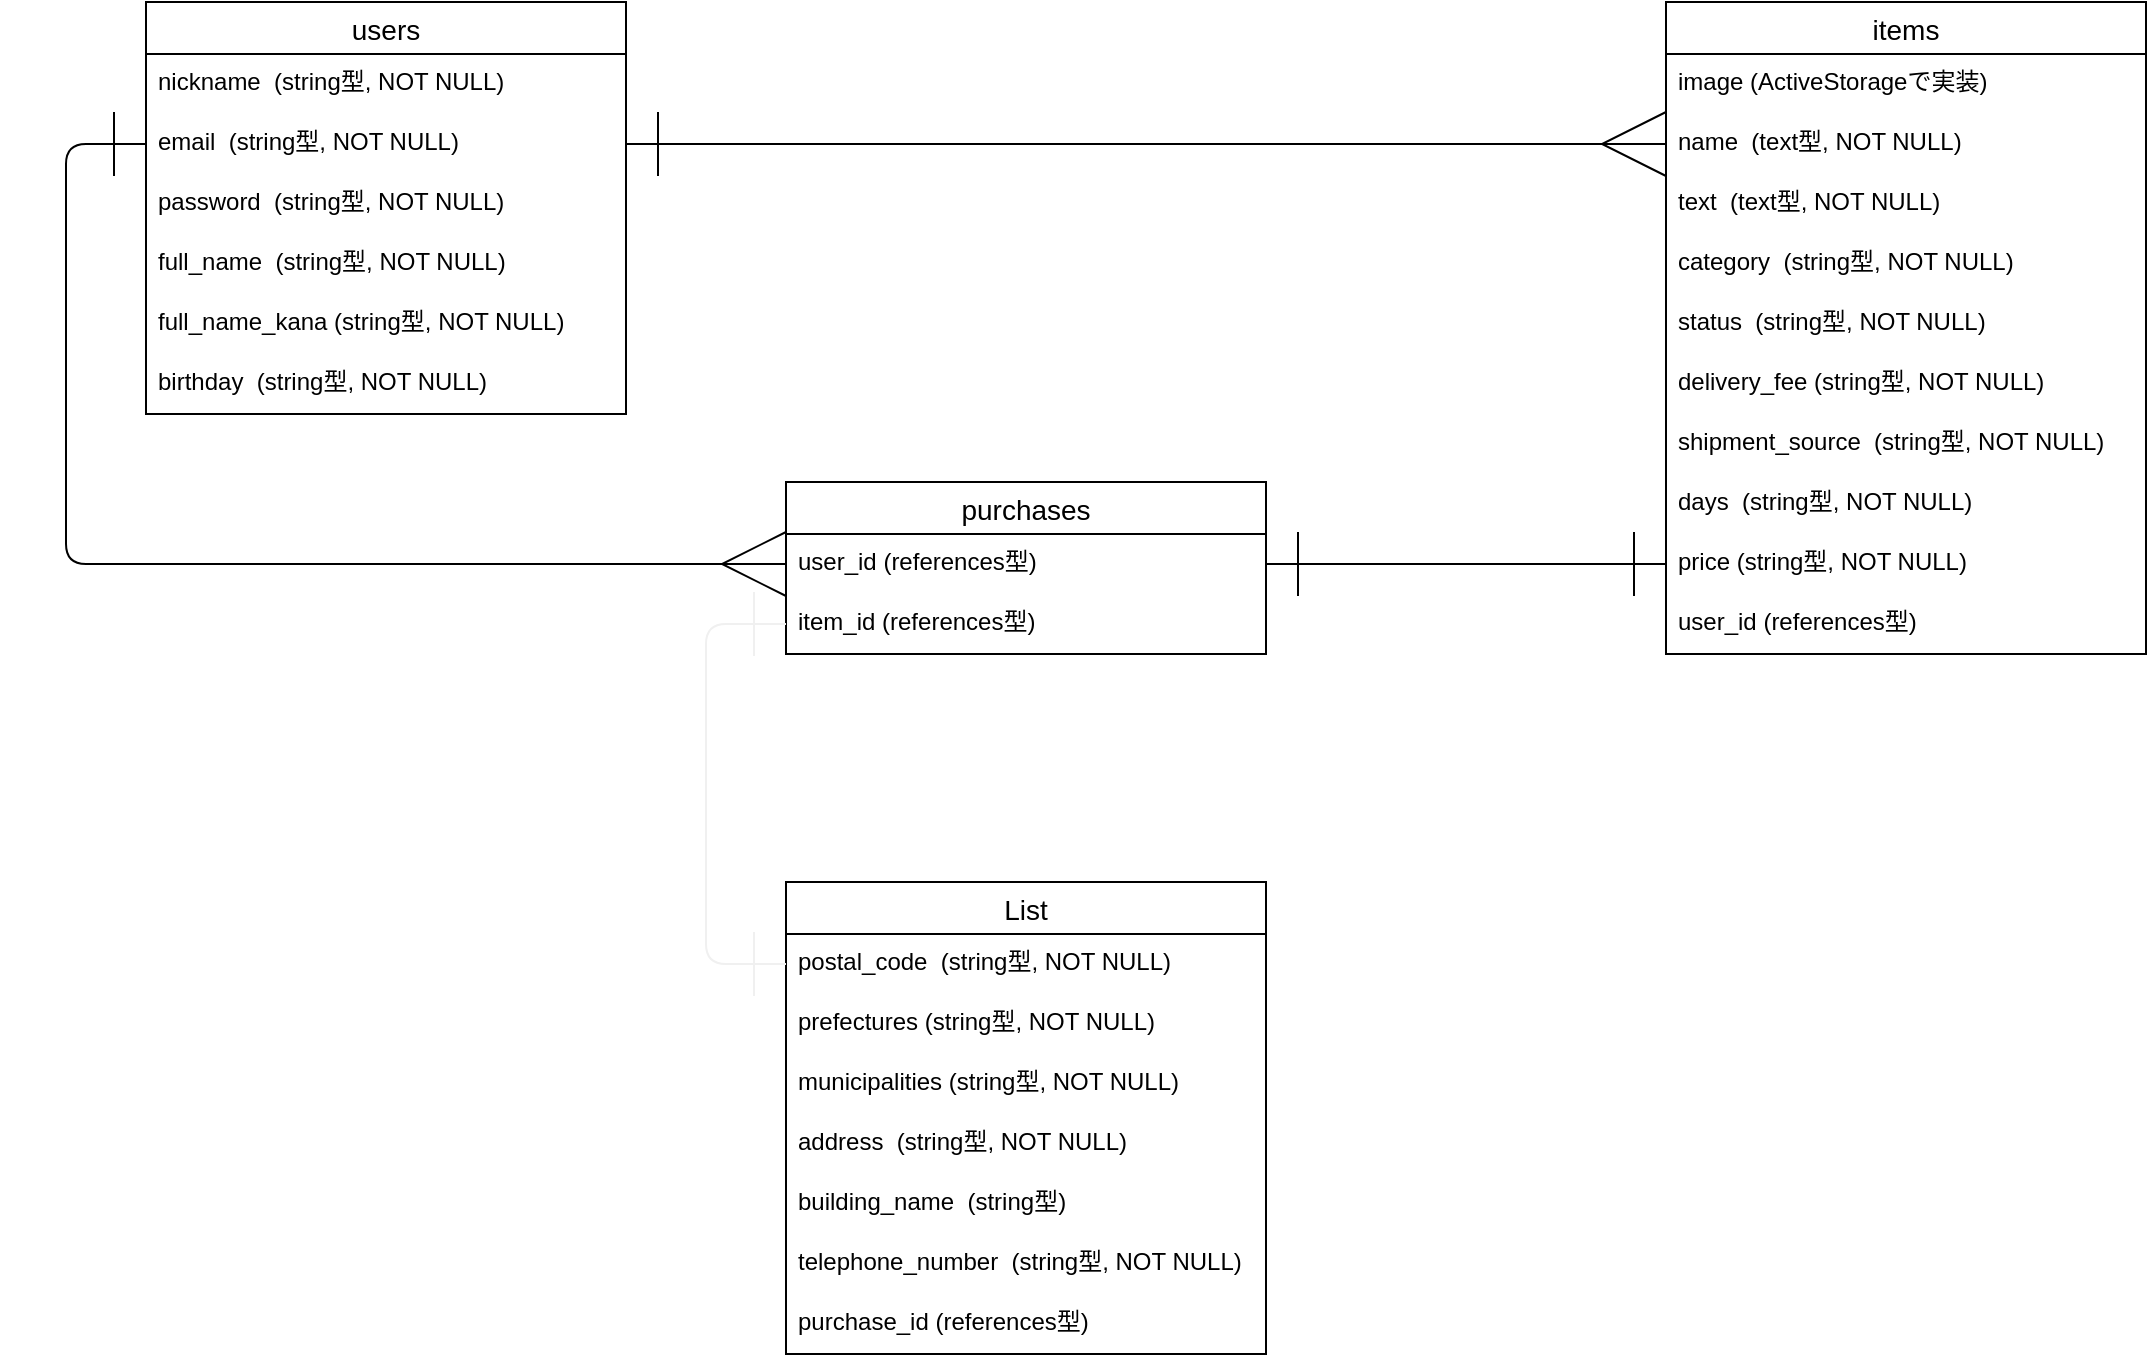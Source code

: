 <mxfile>
    <diagram id="5zrWngdBHm-gk0TzGxE-" name="ページ1">
        <mxGraphModel dx="1197" dy="412" grid="1" gridSize="10" guides="1" tooltips="1" connect="1" arrows="1" fold="1" page="1" pageScale="1" pageWidth="827" pageHeight="1169" math="0" shadow="0">
            <root>
                <mxCell id="0"/>
                <mxCell id="1" parent="0"/>
                <mxCell id="2" value="users" style="swimlane;fontStyle=0;childLayout=stackLayout;horizontal=1;startSize=26;horizontalStack=0;resizeParent=1;resizeParentMax=0;resizeLast=0;collapsible=1;marginBottom=0;align=center;fontSize=14;" parent="1" vertex="1">
                    <mxGeometry x="-40" y="120" width="240" height="206" as="geometry"/>
                </mxCell>
                <mxCell id="3" value="nickname  (string型, NOT NULL)" style="text;strokeColor=none;fillColor=none;spacingLeft=4;spacingRight=4;overflow=hidden;rotatable=0;points=[[0,0.5],[1,0.5]];portConstraint=eastwest;fontSize=12;" parent="2" vertex="1">
                    <mxGeometry y="26" width="240" height="30" as="geometry"/>
                </mxCell>
                <mxCell id="18" value="email  (string型, NOT NULL)" style="text;strokeColor=none;fillColor=none;spacingLeft=4;spacingRight=4;overflow=hidden;rotatable=0;points=[[0,0.5],[1,0.5]];portConstraint=eastwest;fontSize=12;" parent="2" vertex="1">
                    <mxGeometry y="56" width="240" height="30" as="geometry"/>
                </mxCell>
                <mxCell id="14" value="password  (string型, NOT NULL)" style="text;strokeColor=none;fillColor=none;spacingLeft=4;spacingRight=4;overflow=hidden;rotatable=0;points=[[0,0.5],[1,0.5]];portConstraint=eastwest;fontSize=12;" parent="2" vertex="1">
                    <mxGeometry y="86" width="240" height="30" as="geometry"/>
                </mxCell>
                <mxCell id="15" value="full_name  (string型, NOT NULL)" style="text;strokeColor=none;fillColor=none;spacingLeft=4;spacingRight=4;overflow=hidden;rotatable=0;points=[[0,0.5],[1,0.5]];portConstraint=eastwest;fontSize=12;" parent="2" vertex="1">
                    <mxGeometry y="116" width="240" height="30" as="geometry"/>
                </mxCell>
                <mxCell id="17" value="full_name_kana (string型, NOT NULL)" style="text;strokeColor=none;fillColor=none;spacingLeft=4;spacingRight=4;overflow=hidden;rotatable=0;points=[[0,0.5],[1,0.5]];portConstraint=eastwest;fontSize=12;" parent="2" vertex="1">
                    <mxGeometry y="146" width="240" height="30" as="geometry"/>
                </mxCell>
                <mxCell id="16" value="birthday  (string型, NOT NULL)" style="text;strokeColor=none;fillColor=none;spacingLeft=4;spacingRight=4;overflow=hidden;rotatable=0;points=[[0,0.5],[1,0.5]];portConstraint=eastwest;fontSize=12;" parent="2" vertex="1">
                    <mxGeometry y="176" width="240" height="30" as="geometry"/>
                </mxCell>
                <mxCell id="6" value="items" style="swimlane;fontStyle=0;childLayout=stackLayout;horizontal=1;startSize=26;horizontalStack=0;resizeParent=1;resizeParentMax=0;resizeLast=0;collapsible=1;marginBottom=0;align=center;fontSize=14;" parent="1" vertex="1">
                    <mxGeometry x="720" y="120" width="240" height="326" as="geometry"/>
                </mxCell>
                <mxCell id="7" value="image (ActiveStorageで実装)" style="text;strokeColor=none;fillColor=none;spacingLeft=4;spacingRight=4;overflow=hidden;rotatable=0;points=[[0,0.5],[1,0.5]];portConstraint=eastwest;fontSize=12;" parent="6" vertex="1">
                    <mxGeometry y="26" width="240" height="30" as="geometry"/>
                </mxCell>
                <mxCell id="8" value="name  (text型, NOT NULL)" style="text;strokeColor=none;fillColor=none;spacingLeft=4;spacingRight=4;overflow=hidden;rotatable=0;points=[[0,0.5],[1,0.5]];portConstraint=eastwest;fontSize=12;" parent="6" vertex="1">
                    <mxGeometry y="56" width="240" height="30" as="geometry"/>
                </mxCell>
                <mxCell id="28" value="text  (text型, NOT NULL)" style="text;strokeColor=none;fillColor=none;spacingLeft=4;spacingRight=4;overflow=hidden;rotatable=0;points=[[0,0.5],[1,0.5]];portConstraint=eastwest;fontSize=12;" parent="6" vertex="1">
                    <mxGeometry y="86" width="240" height="30" as="geometry"/>
                </mxCell>
                <mxCell id="27" value="category  (string型, NOT NULL)" style="text;strokeColor=none;fillColor=none;spacingLeft=4;spacingRight=4;overflow=hidden;rotatable=0;points=[[0,0.5],[1,0.5]];portConstraint=eastwest;fontSize=12;" parent="6" vertex="1">
                    <mxGeometry y="116" width="240" height="30" as="geometry"/>
                </mxCell>
                <mxCell id="26" value="status  (string型, NOT NULL)" style="text;strokeColor=none;fillColor=none;spacingLeft=4;spacingRight=4;overflow=hidden;rotatable=0;points=[[0,0.5],[1,0.5]];portConstraint=eastwest;fontSize=12;" parent="6" vertex="1">
                    <mxGeometry y="146" width="240" height="30" as="geometry"/>
                </mxCell>
                <mxCell id="25" value="delivery_fee (string型, NOT NULL)" style="text;strokeColor=none;fillColor=none;spacingLeft=4;spacingRight=4;overflow=hidden;rotatable=0;points=[[0,0.5],[1,0.5]];portConstraint=eastwest;fontSize=12;" parent="6" vertex="1">
                    <mxGeometry y="176" width="240" height="30" as="geometry"/>
                </mxCell>
                <mxCell id="24" value="shipment_source  (string型, NOT NULL)" style="text;strokeColor=none;fillColor=none;spacingLeft=4;spacingRight=4;overflow=hidden;rotatable=0;points=[[0,0.5],[1,0.5]];portConstraint=eastwest;fontSize=12;" parent="6" vertex="1">
                    <mxGeometry y="206" width="240" height="30" as="geometry"/>
                </mxCell>
                <mxCell id="23" value="days  (string型, NOT NULL)" style="text;strokeColor=none;fillColor=none;spacingLeft=4;spacingRight=4;overflow=hidden;rotatable=0;points=[[0,0.5],[1,0.5]];portConstraint=eastwest;fontSize=12;" parent="6" vertex="1">
                    <mxGeometry y="236" width="240" height="30" as="geometry"/>
                </mxCell>
                <mxCell id="29" value="price (string型, NOT NULL)" style="text;strokeColor=none;fillColor=none;spacingLeft=4;spacingRight=4;overflow=hidden;rotatable=0;points=[[0,0.5],[1,0.5]];portConstraint=eastwest;fontSize=12;" parent="6" vertex="1">
                    <mxGeometry y="266" width="240" height="30" as="geometry"/>
                </mxCell>
                <mxCell id="9" value="user_id (references型)" style="text;strokeColor=none;fillColor=none;spacingLeft=4;spacingRight=4;overflow=hidden;rotatable=0;points=[[0,0.5],[1,0.5]];portConstraint=eastwest;fontSize=12;" parent="6" vertex="1">
                    <mxGeometry y="296" width="240" height="30" as="geometry"/>
                </mxCell>
                <mxCell id="10" value="purchases" style="swimlane;fontStyle=0;childLayout=stackLayout;horizontal=1;startSize=26;horizontalStack=0;resizeParent=1;resizeParentMax=0;resizeLast=0;collapsible=1;marginBottom=0;align=center;fontSize=14;" parent="1" vertex="1">
                    <mxGeometry x="280" y="360" width="240" height="86" as="geometry"/>
                </mxCell>
                <mxCell id="11" value="user_id (references型)" style="text;strokeColor=none;fillColor=none;spacingLeft=4;spacingRight=4;overflow=hidden;rotatable=0;points=[[0,0.5],[1,0.5]];portConstraint=eastwest;fontSize=12;" parent="10" vertex="1">
                    <mxGeometry y="26" width="240" height="30" as="geometry"/>
                </mxCell>
                <mxCell id="12" value="item_id (references型)" style="text;strokeColor=none;fillColor=none;spacingLeft=4;spacingRight=4;overflow=hidden;rotatable=0;points=[[0,0.5],[1,0.5]];portConstraint=eastwest;fontSize=12;" parent="10" vertex="1">
                    <mxGeometry y="56" width="240" height="30" as="geometry"/>
                </mxCell>
                <mxCell id="19" value="List" style="swimlane;fontStyle=0;childLayout=stackLayout;horizontal=1;startSize=26;horizontalStack=0;resizeParent=1;resizeParentMax=0;resizeLast=0;collapsible=1;marginBottom=0;align=center;fontSize=14;" parent="1" vertex="1">
                    <mxGeometry x="280" y="560" width="240" height="236" as="geometry"/>
                </mxCell>
                <mxCell id="20" value="postal_code  (string型, NOT NULL)" style="text;strokeColor=none;fillColor=none;spacingLeft=4;spacingRight=4;overflow=hidden;rotatable=0;points=[[0,0.5],[1,0.5]];portConstraint=eastwest;fontSize=12;" parent="19" vertex="1">
                    <mxGeometry y="26" width="240" height="30" as="geometry"/>
                </mxCell>
                <mxCell id="41" value="prefectures (string型, NOT NULL)" style="text;strokeColor=none;fillColor=none;spacingLeft=4;spacingRight=4;overflow=hidden;rotatable=0;points=[[0,0.5],[1,0.5]];portConstraint=eastwest;fontSize=12;" parent="19" vertex="1">
                    <mxGeometry y="56" width="240" height="30" as="geometry"/>
                </mxCell>
                <mxCell id="45" value="municipalities (string型, NOT NULL)" style="text;strokeColor=none;fillColor=none;spacingLeft=4;spacingRight=4;overflow=hidden;rotatable=0;points=[[0,0.5],[1,0.5]];portConstraint=eastwest;fontSize=12;" parent="19" vertex="1">
                    <mxGeometry y="86" width="240" height="30" as="geometry"/>
                </mxCell>
                <mxCell id="44" value="address  (string型, NOT NULL)" style="text;strokeColor=none;fillColor=none;spacingLeft=4;spacingRight=4;overflow=hidden;rotatable=0;points=[[0,0.5],[1,0.5]];portConstraint=eastwest;fontSize=12;" parent="19" vertex="1">
                    <mxGeometry y="116" width="240" height="30" as="geometry"/>
                </mxCell>
                <mxCell id="43" value="building_name  (string型)" style="text;strokeColor=none;fillColor=none;spacingLeft=4;spacingRight=4;overflow=hidden;rotatable=0;points=[[0,0.5],[1,0.5]];portConstraint=eastwest;fontSize=12;" parent="19" vertex="1">
                    <mxGeometry y="146" width="240" height="30" as="geometry"/>
                </mxCell>
                <mxCell id="42" value="telephone_number  (string型, NOT NULL)" style="text;strokeColor=none;fillColor=none;spacingLeft=4;spacingRight=4;overflow=hidden;rotatable=0;points=[[0,0.5],[1,0.5]];portConstraint=eastwest;fontSize=12;" parent="19" vertex="1">
                    <mxGeometry y="176" width="240" height="30" as="geometry"/>
                </mxCell>
                <mxCell id="46" value="purchase_id (references型)" style="text;strokeColor=none;fillColor=none;spacingLeft=4;spacingRight=4;overflow=hidden;rotatable=0;points=[[0,0.5],[1,0.5]];portConstraint=eastwest;fontSize=12;" parent="19" vertex="1">
                    <mxGeometry y="206" width="240" height="30" as="geometry"/>
                </mxCell>
                <mxCell id="30" style="edgeStyle=orthogonalEdgeStyle;rounded=1;orthogonalLoop=1;jettySize=auto;html=1;exitX=1;exitY=0.5;exitDx=0;exitDy=0;entryX=0;entryY=0.5;entryDx=0;entryDy=0;startArrow=ERone;startFill=0;endArrow=ERmany;endFill=0;endSize=30;startSize=30;" parent="1" source="18" target="8" edge="1">
                    <mxGeometry relative="1" as="geometry">
                        <Array as="points">
                            <mxPoint x="510" y="191"/>
                            <mxPoint x="510" y="191"/>
                        </Array>
                    </mxGeometry>
                </mxCell>
                <mxCell id="38" style="edgeStyle=orthogonalEdgeStyle;rounded=1;orthogonalLoop=1;jettySize=auto;html=1;exitX=0;exitY=0.5;exitDx=0;exitDy=0;entryX=1;entryY=0.5;entryDx=0;entryDy=0;startArrow=ERone;startFill=0;endArrow=ERone;endFill=0;endSize=30;startSize=30;" parent="1" source="29" target="11" edge="1">
                    <mxGeometry relative="1" as="geometry"/>
                </mxCell>
                <mxCell id="39" style="edgeStyle=orthogonalEdgeStyle;rounded=1;orthogonalLoop=1;jettySize=auto;html=1;exitX=0;exitY=0.5;exitDx=0;exitDy=0;entryX=0;entryY=0.5;entryDx=0;entryDy=0;endArrow=ERmany;endFill=0;startArrow=ERone;startFill=0;endSize=30;startSize=30;" parent="1" source="18" target="11" edge="1">
                    <mxGeometry relative="1" as="geometry"/>
                </mxCell>
                <mxCell id="40" style="edgeStyle=orthogonalEdgeStyle;rounded=1;orthogonalLoop=1;jettySize=auto;html=1;exitX=0;exitY=0.5;exitDx=0;exitDy=0;entryX=0;entryY=0.5;entryDx=0;entryDy=0;startArrow=ERone;startFill=0;endArrow=ERone;endFill=0;startSize=30;endSize=30;strokeColor=#f0f0f0;" parent="1" source="12" target="20" edge="1">
                    <mxGeometry relative="1" as="geometry"/>
                </mxCell>
            </root>
        </mxGraphModel>
    </diagram>
</mxfile>